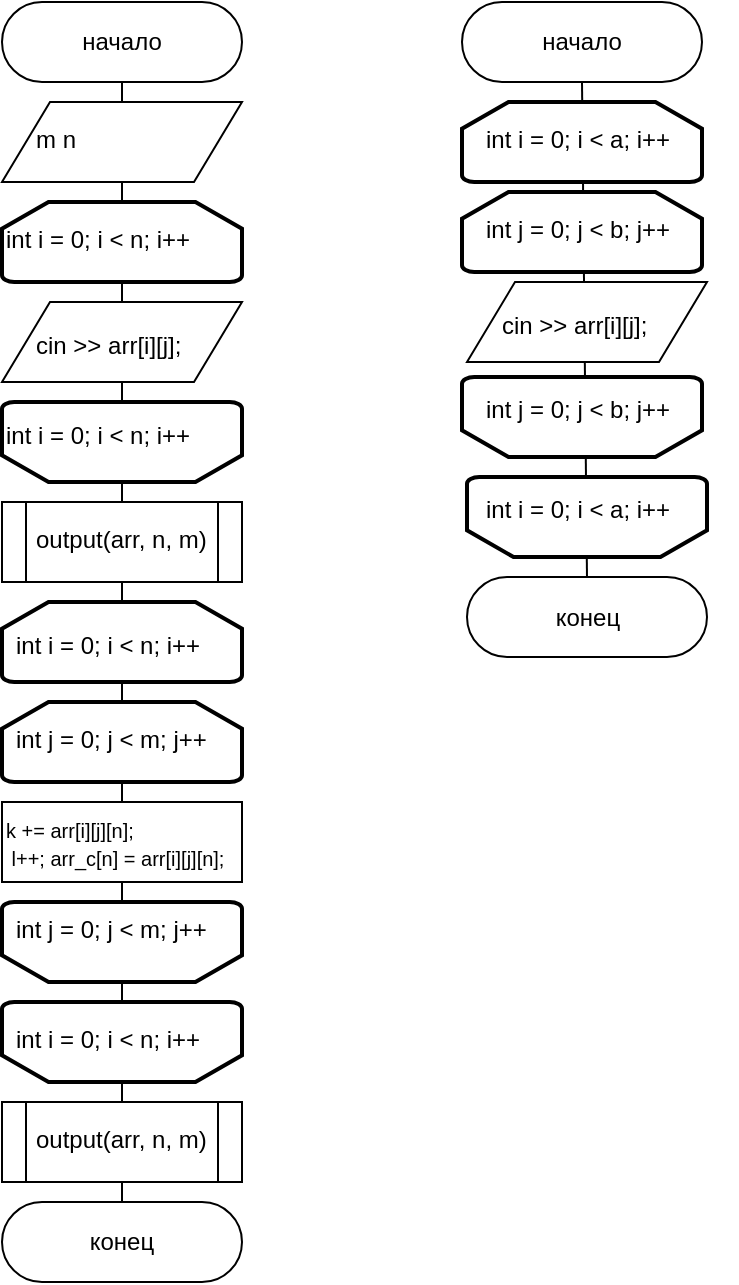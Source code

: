 <mxfile version="12.3.9" type="device" pages="1"><diagram id="9XJ0Xzje3q8-m8a2w7o4" name="Страница 1"><mxGraphModel dx="322" dy="231" grid="1" gridSize="10" guides="1" tooltips="1" connect="1" arrows="1" fold="1" page="1" pageScale="1" pageWidth="850" pageHeight="1100" math="0" shadow="0"><root><mxCell id="0"/><mxCell id="1" parent="0"/><mxCell id="4CybvLTG6OnXpKi1pWfM-99" value="" style="endArrow=none;html=1;entryX=0.5;entryY=1;entryDx=0;entryDy=0;exitX=0.5;exitY=0;exitDx=0;exitDy=0;" edge="1" parent="1" source="4CybvLTG6OnXpKi1pWfM-95" target="4CybvLTG6OnXpKi1pWfM-84"><mxGeometry width="50" height="50" relative="1" as="geometry"><mxPoint x="210" y="100" as="sourcePoint"/><mxPoint x="260" y="50" as="targetPoint"/></mxGeometry></mxCell><mxCell id="4CybvLTG6OnXpKi1pWfM-78" value="" style="endArrow=none;html=1;entryX=0.5;entryY=0;entryDx=0;entryDy=0;exitX=0.5;exitY=1;exitDx=0;exitDy=0;" edge="1" parent="1" source="4CybvLTG6OnXpKi1pWfM-1" target="4CybvLTG6OnXpKi1pWfM-77"><mxGeometry width="50" height="50" relative="1" as="geometry"><mxPoint x="100.0" y="50" as="sourcePoint"/><mxPoint x="100.0" y="720" as="targetPoint"/></mxGeometry></mxCell><mxCell id="4CybvLTG6OnXpKi1pWfM-80" value="" style="endArrow=none;html=1;entryX=0.5;entryY=0;entryDx=0;entryDy=0;exitX=0.5;exitY=1;exitDx=0;exitDy=0;" edge="1" parent="1" source="4CybvLTG6OnXpKi1pWfM-77" target="4CybvLTG6OnXpKi1pWfM-76"><mxGeometry width="50" height="50" relative="1" as="geometry"><mxPoint x="100.0" y="400" as="sourcePoint"/><mxPoint x="100.0" y="720" as="targetPoint"/></mxGeometry></mxCell><mxCell id="4CybvLTG6OnXpKi1pWfM-16" value="" style="endArrow=none;html=1;entryX=0.5;entryY=0;entryDx=0;entryDy=0;exitX=0.5;exitY=1;exitDx=0;exitDy=0;" edge="1" parent="1" source="4CybvLTG6OnXpKi1pWfM-76" target="4CybvLTG6OnXpKi1pWfM-17"><mxGeometry width="50" height="50" relative="1" as="geometry"><mxPoint x="40" y="730" as="sourcePoint"/><mxPoint x="90" y="670" as="targetPoint"/></mxGeometry></mxCell><mxCell id="4CybvLTG6OnXpKi1pWfM-71" value="" style="shape=parallelogram;perimeter=parallelogramPerimeter;whiteSpace=wrap;html=1;" vertex="1" parent="1"><mxGeometry x="40" y="160" width="120" height="40" as="geometry"/></mxCell><mxCell id="4CybvLTG6OnXpKi1pWfM-1" value="начало" style="rounded=1;whiteSpace=wrap;html=1;arcSize=50;" vertex="1" parent="1"><mxGeometry x="40" y="10" width="120" height="40" as="geometry"/></mxCell><mxCell id="4CybvLTG6OnXpKi1pWfM-3" value="" style="shape=parallelogram;perimeter=parallelogramPerimeter;whiteSpace=wrap;html=1;" vertex="1" parent="1"><mxGeometry x="40" y="60" width="120" height="40" as="geometry"/></mxCell><mxCell id="4CybvLTG6OnXpKi1pWfM-4" value="" style="strokeWidth=2;html=1;shape=mxgraph.flowchart.loop_limit;whiteSpace=wrap;fontStyle=1" vertex="1" parent="1"><mxGeometry x="40" y="110" width="120" height="40" as="geometry"/></mxCell><mxCell id="4CybvLTG6OnXpKi1pWfM-5" value="" style="strokeWidth=2;html=1;shape=mxgraph.flowchart.loop_limit;whiteSpace=wrap;rotation=-180;" vertex="1" parent="1"><mxGeometry x="40" y="210" width="120" height="40" as="geometry"/></mxCell><mxCell id="4CybvLTG6OnXpKi1pWfM-17" value="конец" style="rounded=1;whiteSpace=wrap;html=1;arcSize=50;" vertex="1" parent="1"><mxGeometry x="40" y="610" width="120" height="40" as="geometry"/></mxCell><mxCell id="4CybvLTG6OnXpKi1pWfM-18" value="&lt;font style=&quot;font-size: 12px&quot;&gt;m n&lt;/font&gt;" style="text;html=1;" vertex="1" parent="1"><mxGeometry x="55" y="65" width="80" height="30" as="geometry"/></mxCell><mxCell id="4CybvLTG6OnXpKi1pWfM-68" value="int i = 0; i &amp;lt; n; i++" style="text;html=1;" vertex="1" parent="1"><mxGeometry x="40" y="115" width="150" height="30" as="geometry"/></mxCell><mxCell id="4CybvLTG6OnXpKi1pWfM-69" value="int i = 0; i &amp;lt; n; i++" style="text;html=1;" vertex="1" parent="1"><mxGeometry x="40" y="212.5" width="150" height="30" as="geometry"/></mxCell><mxCell id="4CybvLTG6OnXpKi1pWfM-70" value="cin &amp;gt;&amp;gt; arr[i][j];" style="text;html=1;" vertex="1" parent="1"><mxGeometry x="55" y="167.5" width="120" height="30" as="geometry"/></mxCell><mxCell id="4CybvLTG6OnXpKi1pWfM-72" value="" style="shape=process;whiteSpace=wrap;html=1;backgroundOutline=1;" vertex="1" parent="1"><mxGeometry x="40" y="260" width="120" height="40" as="geometry"/></mxCell><mxCell id="4CybvLTG6OnXpKi1pWfM-73" value="output(arr, n, m)" style="text;html=1;" vertex="1" parent="1"><mxGeometry x="55" y="265" width="110" height="30" as="geometry"/></mxCell><mxCell id="4CybvLTG6OnXpKi1pWfM-75" value="" style="strokeWidth=2;html=1;shape=mxgraph.flowchart.loop_limit;whiteSpace=wrap;fontStyle=1" vertex="1" parent="1"><mxGeometry x="40" y="310" width="120" height="40" as="geometry"/></mxCell><mxCell id="4CybvLTG6OnXpKi1pWfM-77" value="" style="strokeWidth=2;html=1;shape=mxgraph.flowchart.loop_limit;whiteSpace=wrap;fontStyle=1" vertex="1" parent="1"><mxGeometry x="40" y="360" width="120" height="40" as="geometry"/></mxCell><mxCell id="4CybvLTG6OnXpKi1pWfM-79" value="" style="rounded=0;whiteSpace=wrap;html=1;" vertex="1" parent="1"><mxGeometry x="40" y="410" width="120" height="40" as="geometry"/></mxCell><mxCell id="4CybvLTG6OnXpKi1pWfM-76" value="" style="strokeWidth=2;html=1;shape=mxgraph.flowchart.loop_limit;whiteSpace=wrap;rotation=-180;" vertex="1" parent="1"><mxGeometry x="40" y="460" width="120" height="40" as="geometry"/></mxCell><mxCell id="4CybvLTG6OnXpKi1pWfM-81" value="" style="strokeWidth=2;html=1;shape=mxgraph.flowchart.loop_limit;whiteSpace=wrap;rotation=-180;" vertex="1" parent="1"><mxGeometry x="40" y="510" width="120" height="40" as="geometry"/></mxCell><mxCell id="4CybvLTG6OnXpKi1pWfM-82" value="" style="shape=process;whiteSpace=wrap;html=1;backgroundOutline=1;" vertex="1" parent="1"><mxGeometry x="40" y="560" width="120" height="40" as="geometry"/></mxCell><mxCell id="4CybvLTG6OnXpKi1pWfM-83" value="output(arr, n, m)" style="text;html=1;" vertex="1" parent="1"><mxGeometry x="55" y="565" width="110" height="30" as="geometry"/></mxCell><mxCell id="4CybvLTG6OnXpKi1pWfM-84" value="начало" style="rounded=1;whiteSpace=wrap;html=1;arcSize=50;" vertex="1" parent="1"><mxGeometry x="270" y="10" width="120" height="40" as="geometry"/></mxCell><mxCell id="4CybvLTG6OnXpKi1pWfM-85" value="" style="strokeWidth=2;html=1;shape=mxgraph.flowchart.loop_limit;whiteSpace=wrap;fontStyle=1" vertex="1" parent="1"><mxGeometry x="270" y="60" width="120" height="40" as="geometry"/></mxCell><mxCell id="4CybvLTG6OnXpKi1pWfM-86" value="int i = 0; i &lt; a; i++" style="text;html=1;" vertex="1" parent="1"><mxGeometry x="280" y="65" width="120" height="30" as="geometry"/></mxCell><mxCell id="4CybvLTG6OnXpKi1pWfM-88" value="" style="strokeWidth=2;html=1;shape=mxgraph.flowchart.loop_limit;whiteSpace=wrap;fontStyle=1" vertex="1" parent="1"><mxGeometry x="270" y="105" width="120" height="40" as="geometry"/></mxCell><mxCell id="4CybvLTG6OnXpKi1pWfM-89" value="" style="shape=parallelogram;perimeter=parallelogramPerimeter;whiteSpace=wrap;html=1;" vertex="1" parent="1"><mxGeometry x="272.5" y="150" width="120" height="40" as="geometry"/></mxCell><mxCell id="4CybvLTG6OnXpKi1pWfM-90" value="cin &amp;gt;&amp;gt; arr[i][j];" style="text;html=1;" vertex="1" parent="1"><mxGeometry x="287.5" y="157.5" width="120" height="30" as="geometry"/></mxCell><mxCell id="4CybvLTG6OnXpKi1pWfM-93" value="" style="strokeWidth=2;html=1;shape=mxgraph.flowchart.loop_limit;whiteSpace=wrap;fontStyle=1;rotation=-180;" vertex="1" parent="1"><mxGeometry x="270" y="197.5" width="120" height="40" as="geometry"/></mxCell><mxCell id="4CybvLTG6OnXpKi1pWfM-94" value="" style="strokeWidth=2;html=1;shape=mxgraph.flowchart.loop_limit;whiteSpace=wrap;fontStyle=1;rotation=-180;" vertex="1" parent="1"><mxGeometry x="272.5" y="247.5" width="120" height="40" as="geometry"/></mxCell><mxCell id="4CybvLTG6OnXpKi1pWfM-95" value="конец" style="rounded=1;whiteSpace=wrap;html=1;arcSize=50;" vertex="1" parent="1"><mxGeometry x="272.5" y="297.5" width="120" height="40" as="geometry"/></mxCell><mxCell id="4CybvLTG6OnXpKi1pWfM-96" value="int j = 0; j &lt; b; j++" style="text;html=1;" vertex="1" parent="1"><mxGeometry x="280" y="200" width="120" height="30" as="geometry"/></mxCell><mxCell id="4CybvLTG6OnXpKi1pWfM-97" value="int j = 0; j &lt; b; j++" style="text;html=1;" vertex="1" parent="1"><mxGeometry x="280" y="110" width="120" height="30" as="geometry"/></mxCell><mxCell id="4CybvLTG6OnXpKi1pWfM-98" value="int i = 0; i &lt; a; i++" style="text;html=1;" vertex="1" parent="1"><mxGeometry x="280" y="249.5" width="120" height="30" as="geometry"/></mxCell><mxCell id="4CybvLTG6OnXpKi1pWfM-100" value="int i = 0; i &lt; n; i++" style="text;html=1;" vertex="1" parent="1"><mxGeometry x="45" y="317.5" width="120" height="30" as="geometry"/></mxCell><mxCell id="4CybvLTG6OnXpKi1pWfM-101" value="int j = 0; j &lt; m; j++" style="text;html=1;" vertex="1" parent="1"><mxGeometry x="45" y="365" width="120" height="30" as="geometry"/></mxCell><mxCell id="4CybvLTG6OnXpKi1pWfM-102" value="&lt;font style=&quot;font-size: 10px&quot;&gt;k += arr[i][j][n];&lt;br&gt;&amp;nbsp;l++;&#9;&#9;&#9;&#9;arr_c[n] = arr[i][j][n];&lt;/font&gt;" style="text;html=1;" vertex="1" parent="1"><mxGeometry x="40" y="410" width="230" height="30" as="geometry"/></mxCell><mxCell id="4CybvLTG6OnXpKi1pWfM-103" value="int j = 0; j &lt; m; j++" style="text;html=1;" vertex="1" parent="1"><mxGeometry x="45" y="460" width="120" height="30" as="geometry"/></mxCell><mxCell id="4CybvLTG6OnXpKi1pWfM-104" value="int i = 0; i &lt; n; i++" style="text;html=1;" vertex="1" parent="1"><mxGeometry x="45" y="515" width="120" height="30" as="geometry"/></mxCell></root></mxGraphModel></diagram></mxfile>